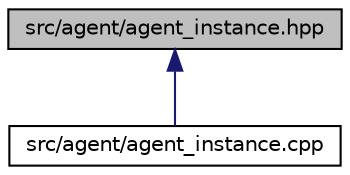 digraph "src/agent/agent_instance.hpp"
{
  edge [fontname="Helvetica",fontsize="10",labelfontname="Helvetica",labelfontsize="10"];
  node [fontname="Helvetica",fontsize="10",shape=record];
  Node18 [label="src/agent/agent_instance.hpp",height=0.2,width=0.4,color="black", fillcolor="grey75", style="filled", fontcolor="black"];
  Node18 -> Node19 [dir="back",color="midnightblue",fontsize="10",style="solid",fontname="Helvetica"];
  Node19 [label="src/agent/agent_instance.cpp",height=0.2,width=0.4,color="black", fillcolor="white", style="filled",URL="$da/d27/agent__instance_8cpp.html",tooltip="This file includes implementation for Thread border router agent instance. "];
}
